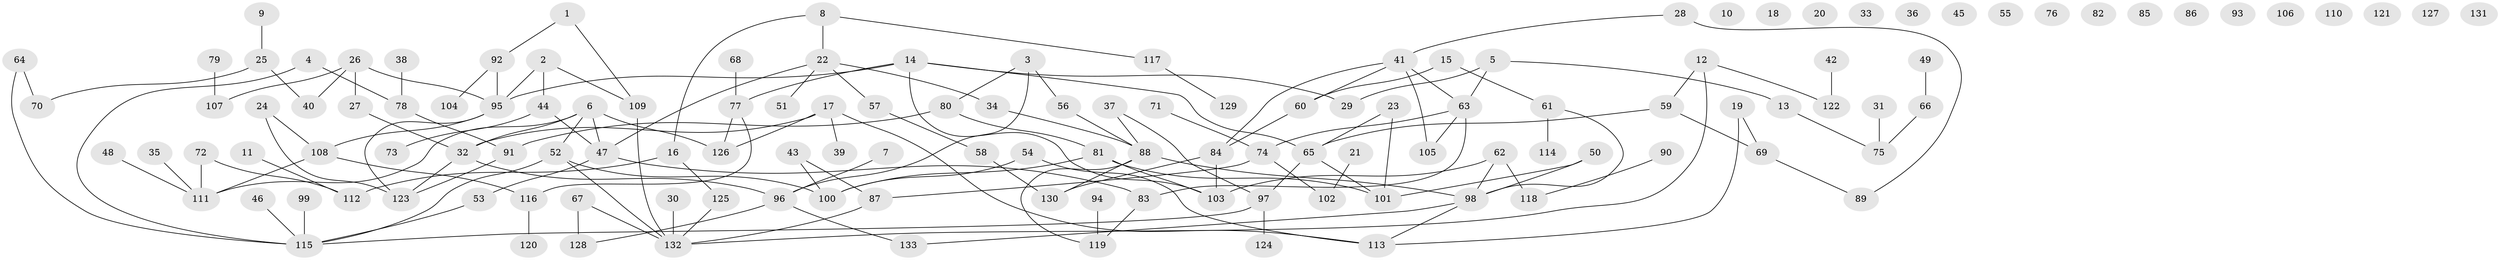 // coarse degree distribution, {4: 0.14285714285714285, 6: 0.06349206349206349, 7: 0.047619047619047616, 2: 0.2222222222222222, 5: 0.07936507936507936, 8: 0.031746031746031744, 3: 0.19047619047619047, 1: 0.2222222222222222}
// Generated by graph-tools (version 1.1) at 2025/47/03/04/25 22:47:56]
// undirected, 133 vertices, 156 edges
graph export_dot {
  node [color=gray90,style=filled];
  1;
  2;
  3;
  4;
  5;
  6;
  7;
  8;
  9;
  10;
  11;
  12;
  13;
  14;
  15;
  16;
  17;
  18;
  19;
  20;
  21;
  22;
  23;
  24;
  25;
  26;
  27;
  28;
  29;
  30;
  31;
  32;
  33;
  34;
  35;
  36;
  37;
  38;
  39;
  40;
  41;
  42;
  43;
  44;
  45;
  46;
  47;
  48;
  49;
  50;
  51;
  52;
  53;
  54;
  55;
  56;
  57;
  58;
  59;
  60;
  61;
  62;
  63;
  64;
  65;
  66;
  67;
  68;
  69;
  70;
  71;
  72;
  73;
  74;
  75;
  76;
  77;
  78;
  79;
  80;
  81;
  82;
  83;
  84;
  85;
  86;
  87;
  88;
  89;
  90;
  91;
  92;
  93;
  94;
  95;
  96;
  97;
  98;
  99;
  100;
  101;
  102;
  103;
  104;
  105;
  106;
  107;
  108;
  109;
  110;
  111;
  112;
  113;
  114;
  115;
  116;
  117;
  118;
  119;
  120;
  121;
  122;
  123;
  124;
  125;
  126;
  127;
  128;
  129;
  130;
  131;
  132;
  133;
  1 -- 92;
  1 -- 109;
  2 -- 44;
  2 -- 95;
  2 -- 109;
  3 -- 56;
  3 -- 80;
  3 -- 96;
  4 -- 78;
  4 -- 115;
  5 -- 13;
  5 -- 29;
  5 -- 63;
  6 -- 32;
  6 -- 47;
  6 -- 52;
  6 -- 111;
  6 -- 126;
  7 -- 96;
  8 -- 16;
  8 -- 22;
  8 -- 117;
  9 -- 25;
  11 -- 112;
  12 -- 59;
  12 -- 122;
  12 -- 132;
  13 -- 75;
  14 -- 29;
  14 -- 65;
  14 -- 77;
  14 -- 95;
  14 -- 103;
  15 -- 60;
  15 -- 61;
  16 -- 112;
  16 -- 125;
  17 -- 32;
  17 -- 39;
  17 -- 113;
  17 -- 126;
  19 -- 69;
  19 -- 113;
  21 -- 102;
  22 -- 34;
  22 -- 47;
  22 -- 51;
  22 -- 57;
  23 -- 65;
  23 -- 101;
  24 -- 108;
  24 -- 123;
  25 -- 40;
  25 -- 70;
  26 -- 27;
  26 -- 40;
  26 -- 95;
  26 -- 107;
  27 -- 32;
  28 -- 41;
  28 -- 89;
  30 -- 132;
  31 -- 75;
  32 -- 96;
  32 -- 123;
  34 -- 88;
  35 -- 111;
  37 -- 88;
  37 -- 97;
  38 -- 78;
  41 -- 60;
  41 -- 63;
  41 -- 84;
  41 -- 105;
  42 -- 122;
  43 -- 87;
  43 -- 100;
  44 -- 47;
  44 -- 73;
  46 -- 115;
  47 -- 53;
  47 -- 83;
  48 -- 111;
  49 -- 66;
  50 -- 98;
  50 -- 101;
  52 -- 100;
  52 -- 115;
  52 -- 132;
  53 -- 115;
  54 -- 100;
  54 -- 113;
  56 -- 88;
  57 -- 58;
  58 -- 130;
  59 -- 65;
  59 -- 69;
  60 -- 84;
  61 -- 98;
  61 -- 114;
  62 -- 98;
  62 -- 103;
  62 -- 118;
  63 -- 74;
  63 -- 83;
  63 -- 105;
  64 -- 70;
  64 -- 115;
  65 -- 97;
  65 -- 101;
  66 -- 75;
  67 -- 128;
  67 -- 132;
  68 -- 77;
  69 -- 89;
  71 -- 74;
  72 -- 111;
  72 -- 112;
  74 -- 87;
  74 -- 102;
  77 -- 116;
  77 -- 126;
  78 -- 91;
  79 -- 107;
  80 -- 81;
  80 -- 91;
  81 -- 100;
  81 -- 101;
  81 -- 103;
  83 -- 119;
  84 -- 103;
  84 -- 130;
  87 -- 132;
  88 -- 98;
  88 -- 119;
  88 -- 130;
  90 -- 118;
  91 -- 123;
  92 -- 95;
  92 -- 104;
  94 -- 119;
  95 -- 108;
  95 -- 123;
  96 -- 128;
  96 -- 133;
  97 -- 115;
  97 -- 124;
  98 -- 113;
  98 -- 133;
  99 -- 115;
  108 -- 111;
  108 -- 116;
  109 -- 132;
  116 -- 120;
  117 -- 129;
  125 -- 132;
}
